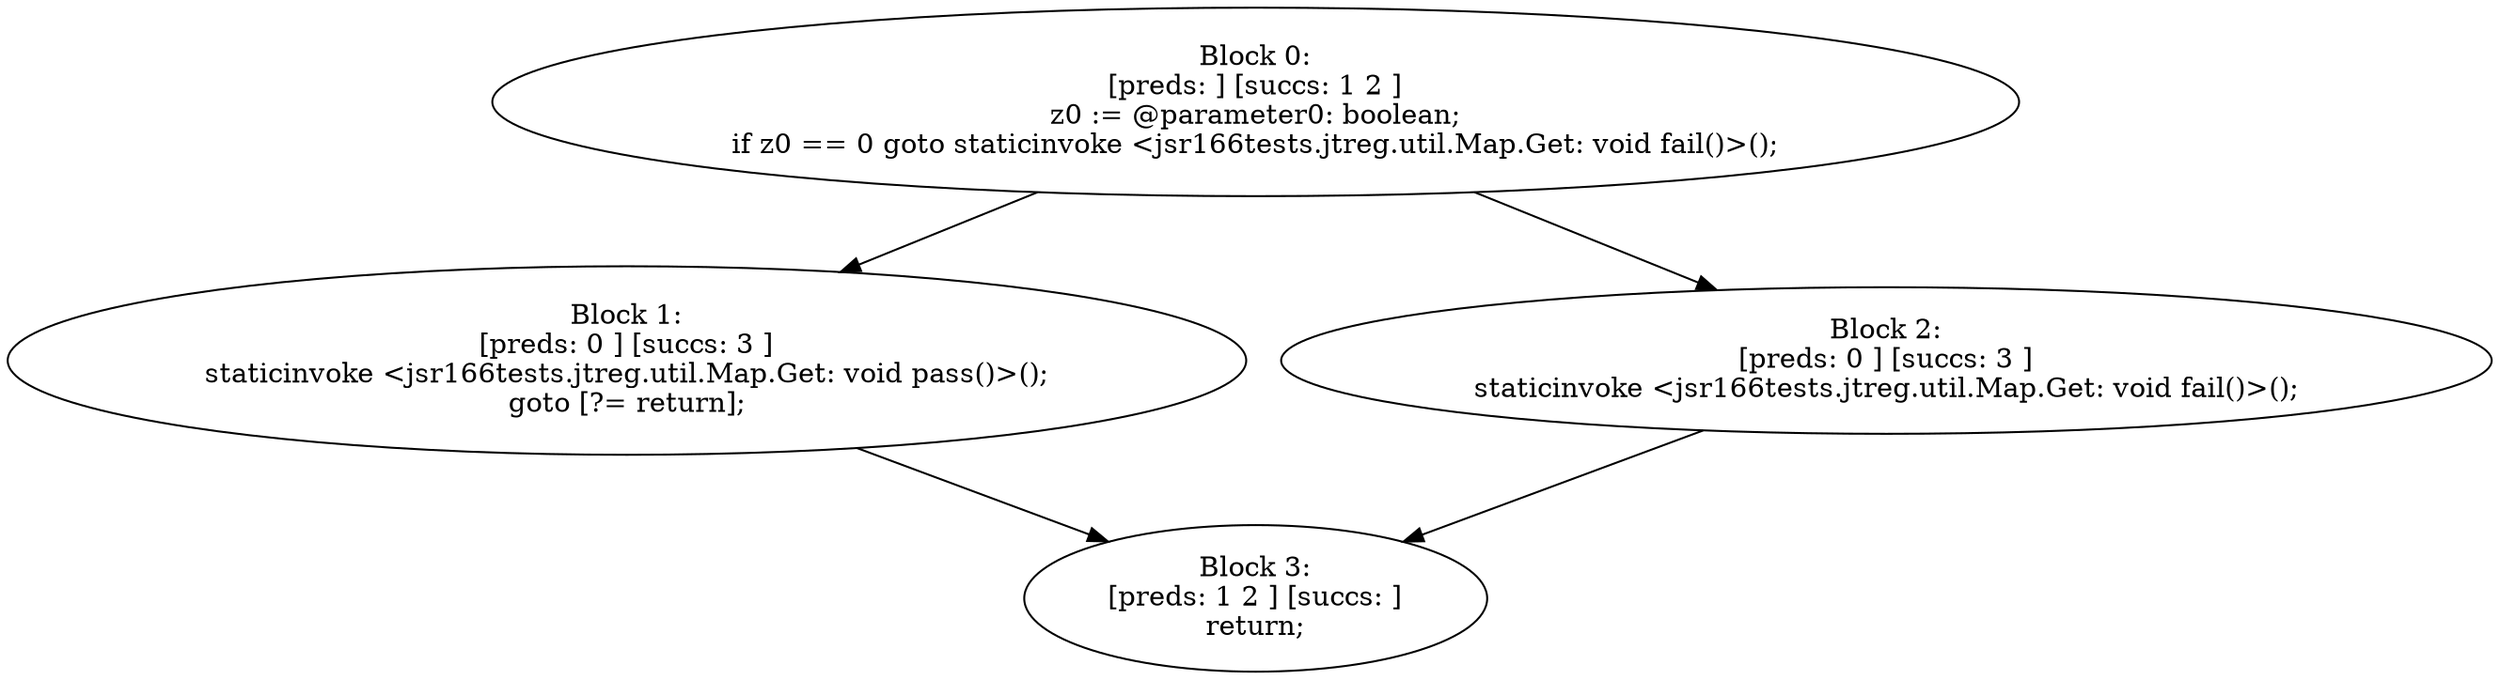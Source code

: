 digraph "unitGraph" {
    "Block 0:
[preds: ] [succs: 1 2 ]
z0 := @parameter0: boolean;
if z0 == 0 goto staticinvoke <jsr166tests.jtreg.util.Map.Get: void fail()>();
"
    "Block 1:
[preds: 0 ] [succs: 3 ]
staticinvoke <jsr166tests.jtreg.util.Map.Get: void pass()>();
goto [?= return];
"
    "Block 2:
[preds: 0 ] [succs: 3 ]
staticinvoke <jsr166tests.jtreg.util.Map.Get: void fail()>();
"
    "Block 3:
[preds: 1 2 ] [succs: ]
return;
"
    "Block 0:
[preds: ] [succs: 1 2 ]
z0 := @parameter0: boolean;
if z0 == 0 goto staticinvoke <jsr166tests.jtreg.util.Map.Get: void fail()>();
"->"Block 1:
[preds: 0 ] [succs: 3 ]
staticinvoke <jsr166tests.jtreg.util.Map.Get: void pass()>();
goto [?= return];
";
    "Block 0:
[preds: ] [succs: 1 2 ]
z0 := @parameter0: boolean;
if z0 == 0 goto staticinvoke <jsr166tests.jtreg.util.Map.Get: void fail()>();
"->"Block 2:
[preds: 0 ] [succs: 3 ]
staticinvoke <jsr166tests.jtreg.util.Map.Get: void fail()>();
";
    "Block 1:
[preds: 0 ] [succs: 3 ]
staticinvoke <jsr166tests.jtreg.util.Map.Get: void pass()>();
goto [?= return];
"->"Block 3:
[preds: 1 2 ] [succs: ]
return;
";
    "Block 2:
[preds: 0 ] [succs: 3 ]
staticinvoke <jsr166tests.jtreg.util.Map.Get: void fail()>();
"->"Block 3:
[preds: 1 2 ] [succs: ]
return;
";
}
